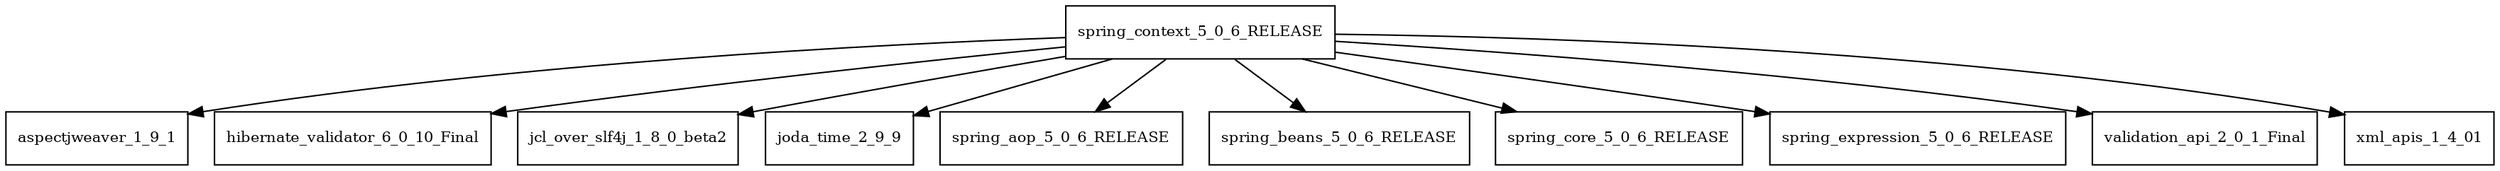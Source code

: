 digraph spring_context_5_0_6_RELEASE_dependencies {
  node [shape = box, fontsize=10.0];
  spring_context_5_0_6_RELEASE -> aspectjweaver_1_9_1;
  spring_context_5_0_6_RELEASE -> hibernate_validator_6_0_10_Final;
  spring_context_5_0_6_RELEASE -> jcl_over_slf4j_1_8_0_beta2;
  spring_context_5_0_6_RELEASE -> joda_time_2_9_9;
  spring_context_5_0_6_RELEASE -> spring_aop_5_0_6_RELEASE;
  spring_context_5_0_6_RELEASE -> spring_beans_5_0_6_RELEASE;
  spring_context_5_0_6_RELEASE -> spring_core_5_0_6_RELEASE;
  spring_context_5_0_6_RELEASE -> spring_expression_5_0_6_RELEASE;
  spring_context_5_0_6_RELEASE -> validation_api_2_0_1_Final;
  spring_context_5_0_6_RELEASE -> xml_apis_1_4_01;
}
